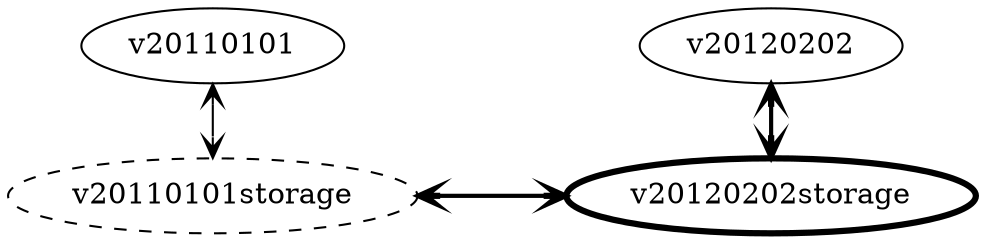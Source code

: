 graph G {
    nodesep="1"

    subgraph apiVersions {
        rank=same;

        node [shape=ellipse, group=api];
        v20110101;
        v20120202;
    }

    
    subgraph storageVersions {
        rank=same;

        node [shape=ellipse, style=dashed, penwidth=1, rankType=min, group=storage];
        v20110101storage;

        node [shape=ellipse, style=solid, penwidth=3];
        v20120202storage;
    }

    edge [arrowhead=vee, arrowtail=vee, dir=both];
    v20110101 -- v20110101storage;
    v20120202 -- v20120202storage [penwidth=2];

    edge [arrowhead=vee, arrowtail=vee, dir=both];
    v20110101storage -- v20120202storage  [penwidth=2];
}